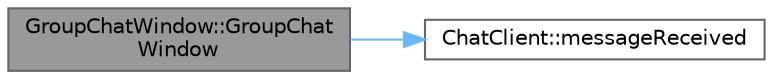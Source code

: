 digraph "GroupChatWindow::GroupChatWindow"
{
 // LATEX_PDF_SIZE
  bgcolor="transparent";
  edge [fontname=Helvetica,fontsize=10,labelfontname=Helvetica,labelfontsize=10];
  node [fontname=Helvetica,fontsize=10,shape=box,height=0.2,width=0.4];
  rankdir="LR";
  Node1 [id="Node000001",label="GroupChatWindow::GroupChat\lWindow",height=0.2,width=0.4,color="gray40", fillcolor="grey60", style="filled", fontcolor="black",tooltip="Constructor for GroupChatWindow."];
  Node1 -> Node2 [id="edge1_Node000001_Node000002",color="steelblue1",style="solid",tooltip=" "];
  Node2 [id="Node000002",label="ChatClient::messageReceived",height=0.2,width=0.4,color="grey40", fillcolor="white", style="filled",URL="$class_chat_client.html#ad4165d1d8d8f3755353eac7dcc0257dc",tooltip="Emitted when a message is received."];
}
